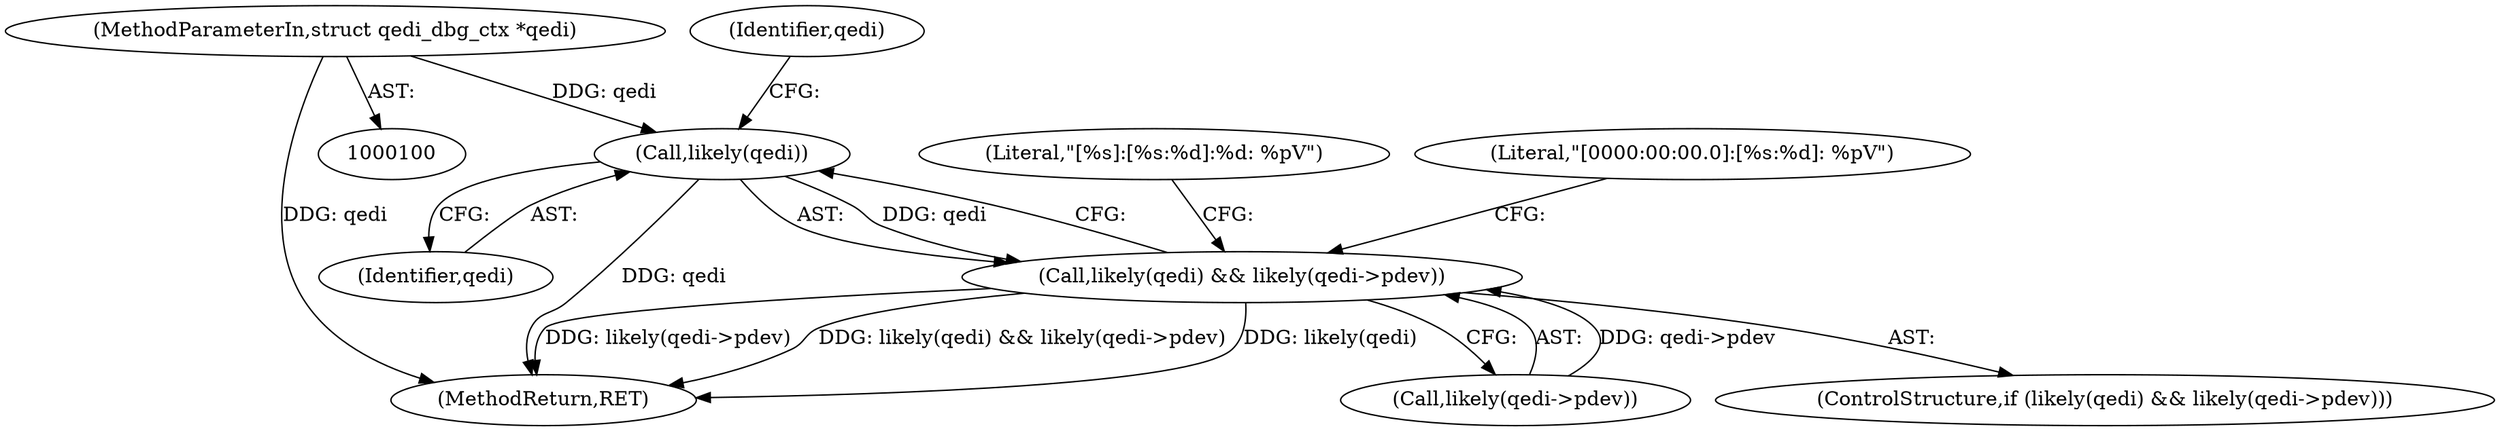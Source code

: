 digraph "0_linux_c09581a52765a85f19fc35340127396d5e3379cc_2@pointer" {
"1000101" [label="(MethodParameterIn,struct qedi_dbg_ctx *qedi)"];
"1000130" [label="(Call,likely(qedi))"];
"1000129" [label="(Call,likely(qedi) && likely(qedi->pdev))"];
"1000129" [label="(Call,likely(qedi) && likely(qedi->pdev))"];
"1000128" [label="(ControlStructure,if (likely(qedi) && likely(qedi->pdev)))"];
"1000137" [label="(Literal,\"[%s]:[%s:%d]:%d: %pV\")"];
"1000130" [label="(Call,likely(qedi))"];
"1000131" [label="(Identifier,qedi)"];
"1000162" [label="(MethodReturn,RET)"];
"1000101" [label="(MethodParameterIn,struct qedi_dbg_ctx *qedi)"];
"1000134" [label="(Identifier,qedi)"];
"1000154" [label="(Literal,\"[0000:00:00.0]:[%s:%d]: %pV\")"];
"1000132" [label="(Call,likely(qedi->pdev))"];
"1000101" -> "1000100"  [label="AST: "];
"1000101" -> "1000162"  [label="DDG: qedi"];
"1000101" -> "1000130"  [label="DDG: qedi"];
"1000130" -> "1000129"  [label="AST: "];
"1000130" -> "1000131"  [label="CFG: "];
"1000131" -> "1000130"  [label="AST: "];
"1000134" -> "1000130"  [label="CFG: "];
"1000129" -> "1000130"  [label="CFG: "];
"1000130" -> "1000162"  [label="DDG: qedi"];
"1000130" -> "1000129"  [label="DDG: qedi"];
"1000129" -> "1000128"  [label="AST: "];
"1000129" -> "1000132"  [label="CFG: "];
"1000132" -> "1000129"  [label="AST: "];
"1000137" -> "1000129"  [label="CFG: "];
"1000154" -> "1000129"  [label="CFG: "];
"1000129" -> "1000162"  [label="DDG: likely(qedi)"];
"1000129" -> "1000162"  [label="DDG: likely(qedi->pdev)"];
"1000129" -> "1000162"  [label="DDG: likely(qedi) && likely(qedi->pdev)"];
"1000132" -> "1000129"  [label="DDG: qedi->pdev"];
}
